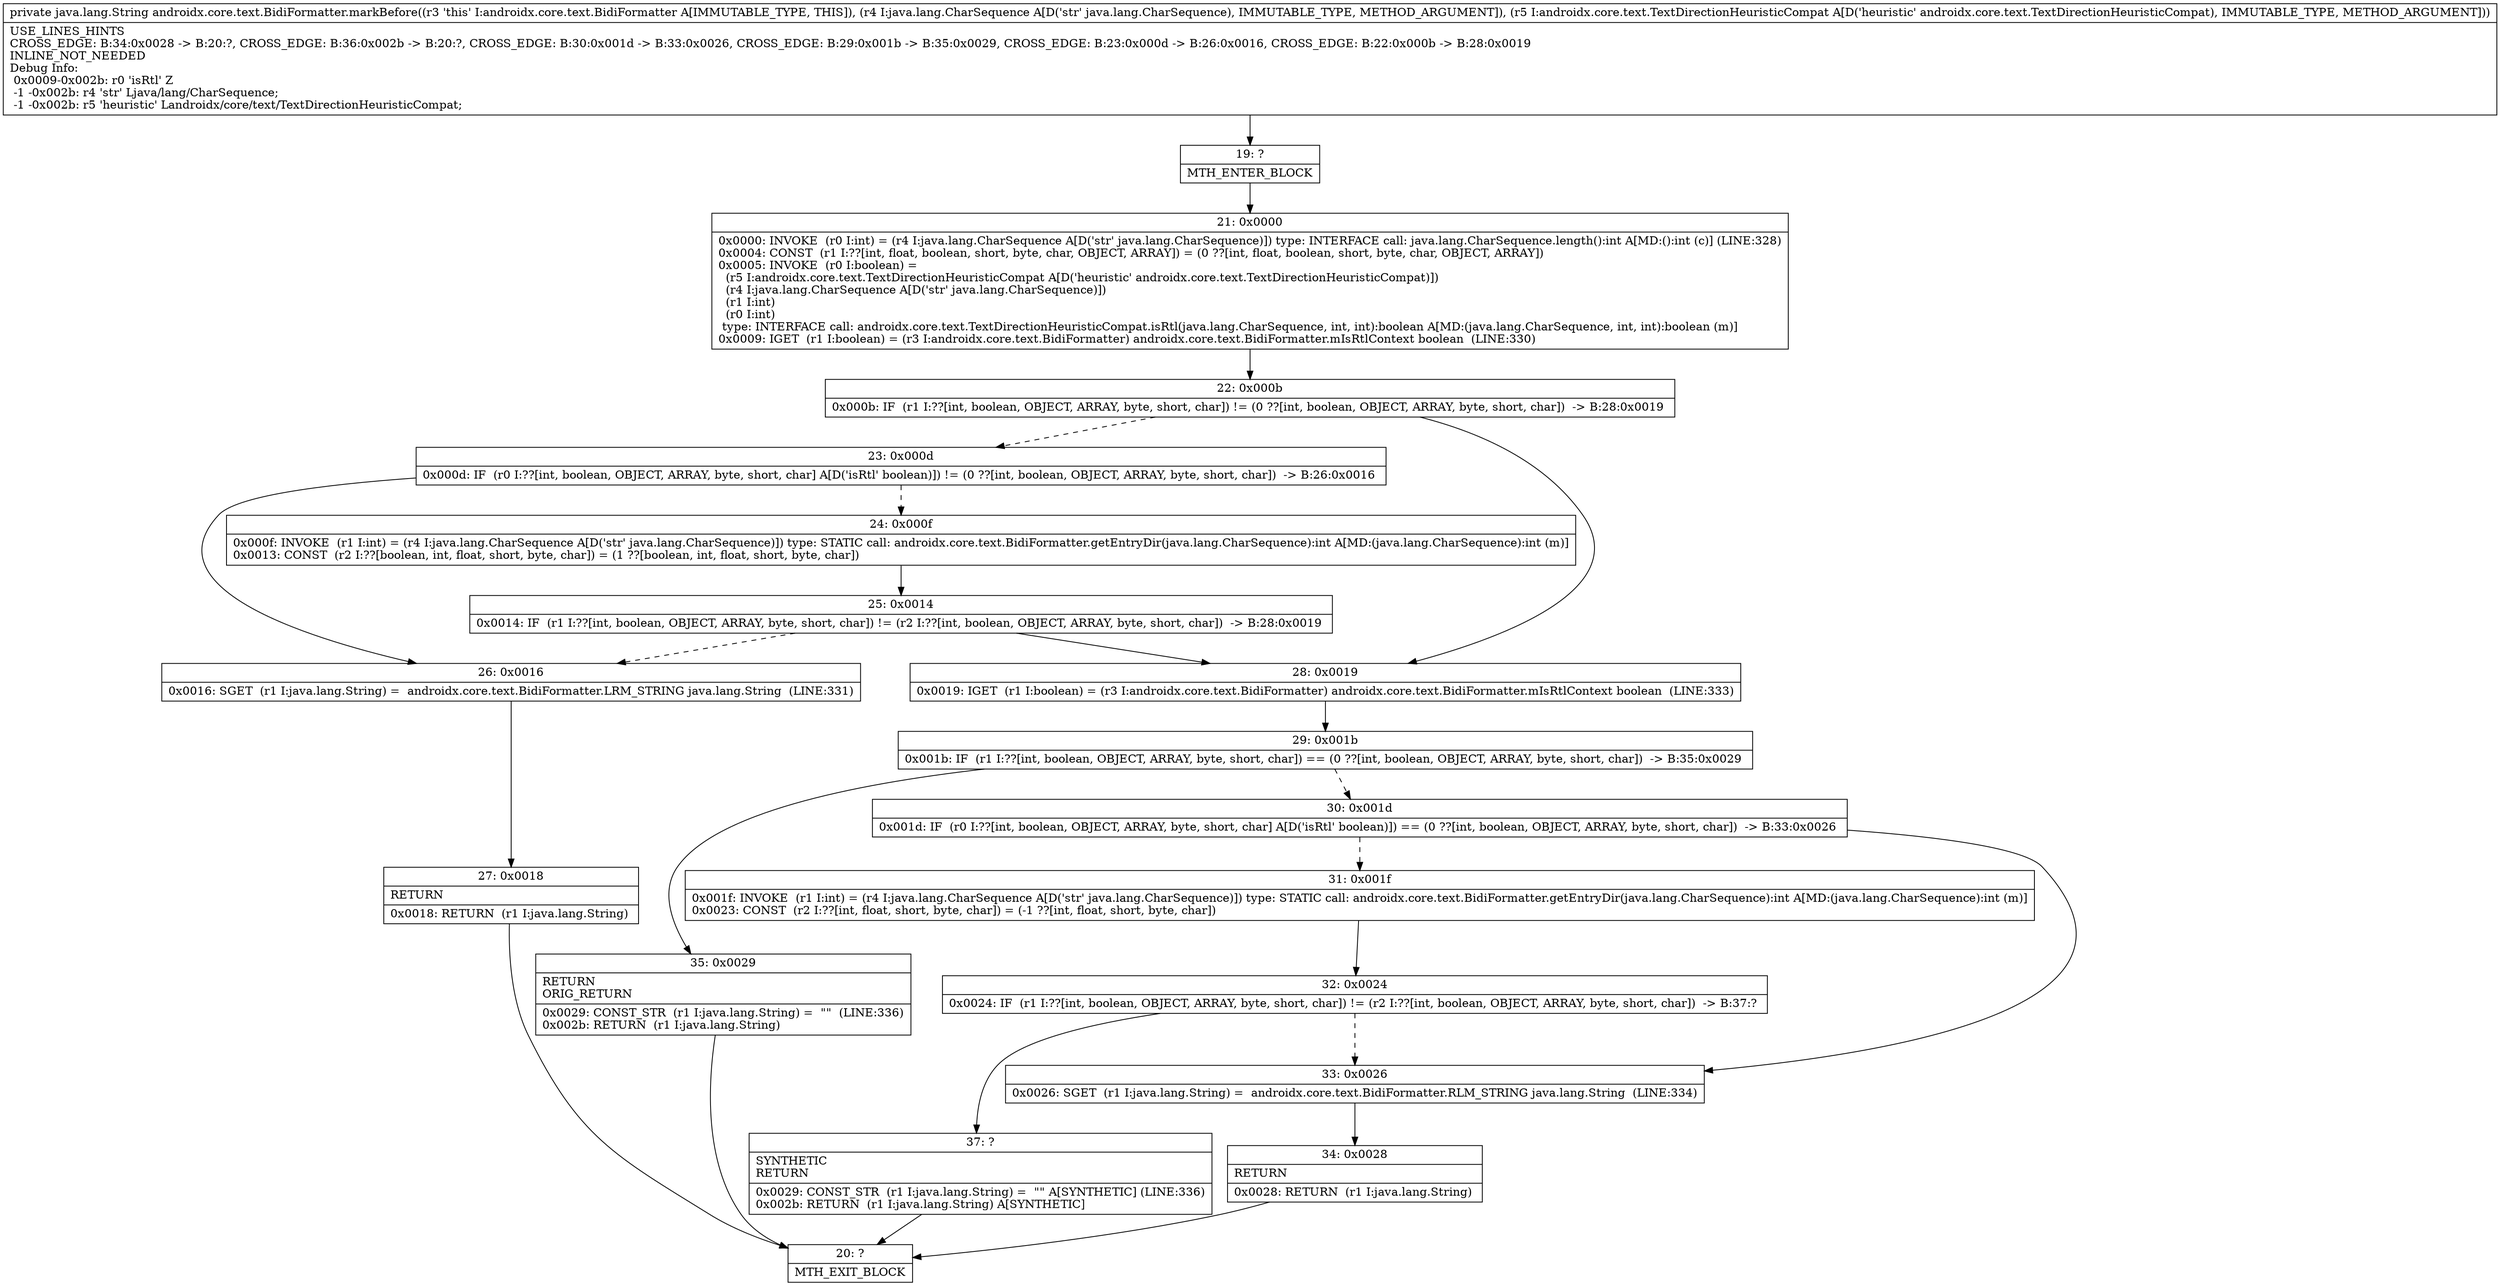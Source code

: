 digraph "CFG forandroidx.core.text.BidiFormatter.markBefore(Ljava\/lang\/CharSequence;Landroidx\/core\/text\/TextDirectionHeuristicCompat;)Ljava\/lang\/String;" {
Node_19 [shape=record,label="{19\:\ ?|MTH_ENTER_BLOCK\l}"];
Node_21 [shape=record,label="{21\:\ 0x0000|0x0000: INVOKE  (r0 I:int) = (r4 I:java.lang.CharSequence A[D('str' java.lang.CharSequence)]) type: INTERFACE call: java.lang.CharSequence.length():int A[MD:():int (c)] (LINE:328)\l0x0004: CONST  (r1 I:??[int, float, boolean, short, byte, char, OBJECT, ARRAY]) = (0 ??[int, float, boolean, short, byte, char, OBJECT, ARRAY]) \l0x0005: INVOKE  (r0 I:boolean) = \l  (r5 I:androidx.core.text.TextDirectionHeuristicCompat A[D('heuristic' androidx.core.text.TextDirectionHeuristicCompat)])\l  (r4 I:java.lang.CharSequence A[D('str' java.lang.CharSequence)])\l  (r1 I:int)\l  (r0 I:int)\l type: INTERFACE call: androidx.core.text.TextDirectionHeuristicCompat.isRtl(java.lang.CharSequence, int, int):boolean A[MD:(java.lang.CharSequence, int, int):boolean (m)]\l0x0009: IGET  (r1 I:boolean) = (r3 I:androidx.core.text.BidiFormatter) androidx.core.text.BidiFormatter.mIsRtlContext boolean  (LINE:330)\l}"];
Node_22 [shape=record,label="{22\:\ 0x000b|0x000b: IF  (r1 I:??[int, boolean, OBJECT, ARRAY, byte, short, char]) != (0 ??[int, boolean, OBJECT, ARRAY, byte, short, char])  \-\> B:28:0x0019 \l}"];
Node_23 [shape=record,label="{23\:\ 0x000d|0x000d: IF  (r0 I:??[int, boolean, OBJECT, ARRAY, byte, short, char] A[D('isRtl' boolean)]) != (0 ??[int, boolean, OBJECT, ARRAY, byte, short, char])  \-\> B:26:0x0016 \l}"];
Node_24 [shape=record,label="{24\:\ 0x000f|0x000f: INVOKE  (r1 I:int) = (r4 I:java.lang.CharSequence A[D('str' java.lang.CharSequence)]) type: STATIC call: androidx.core.text.BidiFormatter.getEntryDir(java.lang.CharSequence):int A[MD:(java.lang.CharSequence):int (m)]\l0x0013: CONST  (r2 I:??[boolean, int, float, short, byte, char]) = (1 ??[boolean, int, float, short, byte, char]) \l}"];
Node_25 [shape=record,label="{25\:\ 0x0014|0x0014: IF  (r1 I:??[int, boolean, OBJECT, ARRAY, byte, short, char]) != (r2 I:??[int, boolean, OBJECT, ARRAY, byte, short, char])  \-\> B:28:0x0019 \l}"];
Node_26 [shape=record,label="{26\:\ 0x0016|0x0016: SGET  (r1 I:java.lang.String) =  androidx.core.text.BidiFormatter.LRM_STRING java.lang.String  (LINE:331)\l}"];
Node_27 [shape=record,label="{27\:\ 0x0018|RETURN\l|0x0018: RETURN  (r1 I:java.lang.String) \l}"];
Node_20 [shape=record,label="{20\:\ ?|MTH_EXIT_BLOCK\l}"];
Node_28 [shape=record,label="{28\:\ 0x0019|0x0019: IGET  (r1 I:boolean) = (r3 I:androidx.core.text.BidiFormatter) androidx.core.text.BidiFormatter.mIsRtlContext boolean  (LINE:333)\l}"];
Node_29 [shape=record,label="{29\:\ 0x001b|0x001b: IF  (r1 I:??[int, boolean, OBJECT, ARRAY, byte, short, char]) == (0 ??[int, boolean, OBJECT, ARRAY, byte, short, char])  \-\> B:35:0x0029 \l}"];
Node_30 [shape=record,label="{30\:\ 0x001d|0x001d: IF  (r0 I:??[int, boolean, OBJECT, ARRAY, byte, short, char] A[D('isRtl' boolean)]) == (0 ??[int, boolean, OBJECT, ARRAY, byte, short, char])  \-\> B:33:0x0026 \l}"];
Node_31 [shape=record,label="{31\:\ 0x001f|0x001f: INVOKE  (r1 I:int) = (r4 I:java.lang.CharSequence A[D('str' java.lang.CharSequence)]) type: STATIC call: androidx.core.text.BidiFormatter.getEntryDir(java.lang.CharSequence):int A[MD:(java.lang.CharSequence):int (m)]\l0x0023: CONST  (r2 I:??[int, float, short, byte, char]) = (\-1 ??[int, float, short, byte, char]) \l}"];
Node_32 [shape=record,label="{32\:\ 0x0024|0x0024: IF  (r1 I:??[int, boolean, OBJECT, ARRAY, byte, short, char]) != (r2 I:??[int, boolean, OBJECT, ARRAY, byte, short, char])  \-\> B:37:? \l}"];
Node_37 [shape=record,label="{37\:\ ?|SYNTHETIC\lRETURN\l|0x0029: CONST_STR  (r1 I:java.lang.String) =  \"\" A[SYNTHETIC] (LINE:336)\l0x002b: RETURN  (r1 I:java.lang.String) A[SYNTHETIC]\l}"];
Node_33 [shape=record,label="{33\:\ 0x0026|0x0026: SGET  (r1 I:java.lang.String) =  androidx.core.text.BidiFormatter.RLM_STRING java.lang.String  (LINE:334)\l}"];
Node_34 [shape=record,label="{34\:\ 0x0028|RETURN\l|0x0028: RETURN  (r1 I:java.lang.String) \l}"];
Node_35 [shape=record,label="{35\:\ 0x0029|RETURN\lORIG_RETURN\l|0x0029: CONST_STR  (r1 I:java.lang.String) =  \"\"  (LINE:336)\l0x002b: RETURN  (r1 I:java.lang.String) \l}"];
MethodNode[shape=record,label="{private java.lang.String androidx.core.text.BidiFormatter.markBefore((r3 'this' I:androidx.core.text.BidiFormatter A[IMMUTABLE_TYPE, THIS]), (r4 I:java.lang.CharSequence A[D('str' java.lang.CharSequence), IMMUTABLE_TYPE, METHOD_ARGUMENT]), (r5 I:androidx.core.text.TextDirectionHeuristicCompat A[D('heuristic' androidx.core.text.TextDirectionHeuristicCompat), IMMUTABLE_TYPE, METHOD_ARGUMENT]))  | USE_LINES_HINTS\lCROSS_EDGE: B:34:0x0028 \-\> B:20:?, CROSS_EDGE: B:36:0x002b \-\> B:20:?, CROSS_EDGE: B:30:0x001d \-\> B:33:0x0026, CROSS_EDGE: B:29:0x001b \-\> B:35:0x0029, CROSS_EDGE: B:23:0x000d \-\> B:26:0x0016, CROSS_EDGE: B:22:0x000b \-\> B:28:0x0019\lINLINE_NOT_NEEDED\lDebug Info:\l  0x0009\-0x002b: r0 'isRtl' Z\l  \-1 \-0x002b: r4 'str' Ljava\/lang\/CharSequence;\l  \-1 \-0x002b: r5 'heuristic' Landroidx\/core\/text\/TextDirectionHeuristicCompat;\l}"];
MethodNode -> Node_19;Node_19 -> Node_21;
Node_21 -> Node_22;
Node_22 -> Node_23[style=dashed];
Node_22 -> Node_28;
Node_23 -> Node_24[style=dashed];
Node_23 -> Node_26;
Node_24 -> Node_25;
Node_25 -> Node_26[style=dashed];
Node_25 -> Node_28;
Node_26 -> Node_27;
Node_27 -> Node_20;
Node_28 -> Node_29;
Node_29 -> Node_30[style=dashed];
Node_29 -> Node_35;
Node_30 -> Node_31[style=dashed];
Node_30 -> Node_33;
Node_31 -> Node_32;
Node_32 -> Node_33[style=dashed];
Node_32 -> Node_37;
Node_37 -> Node_20;
Node_33 -> Node_34;
Node_34 -> Node_20;
Node_35 -> Node_20;
}

